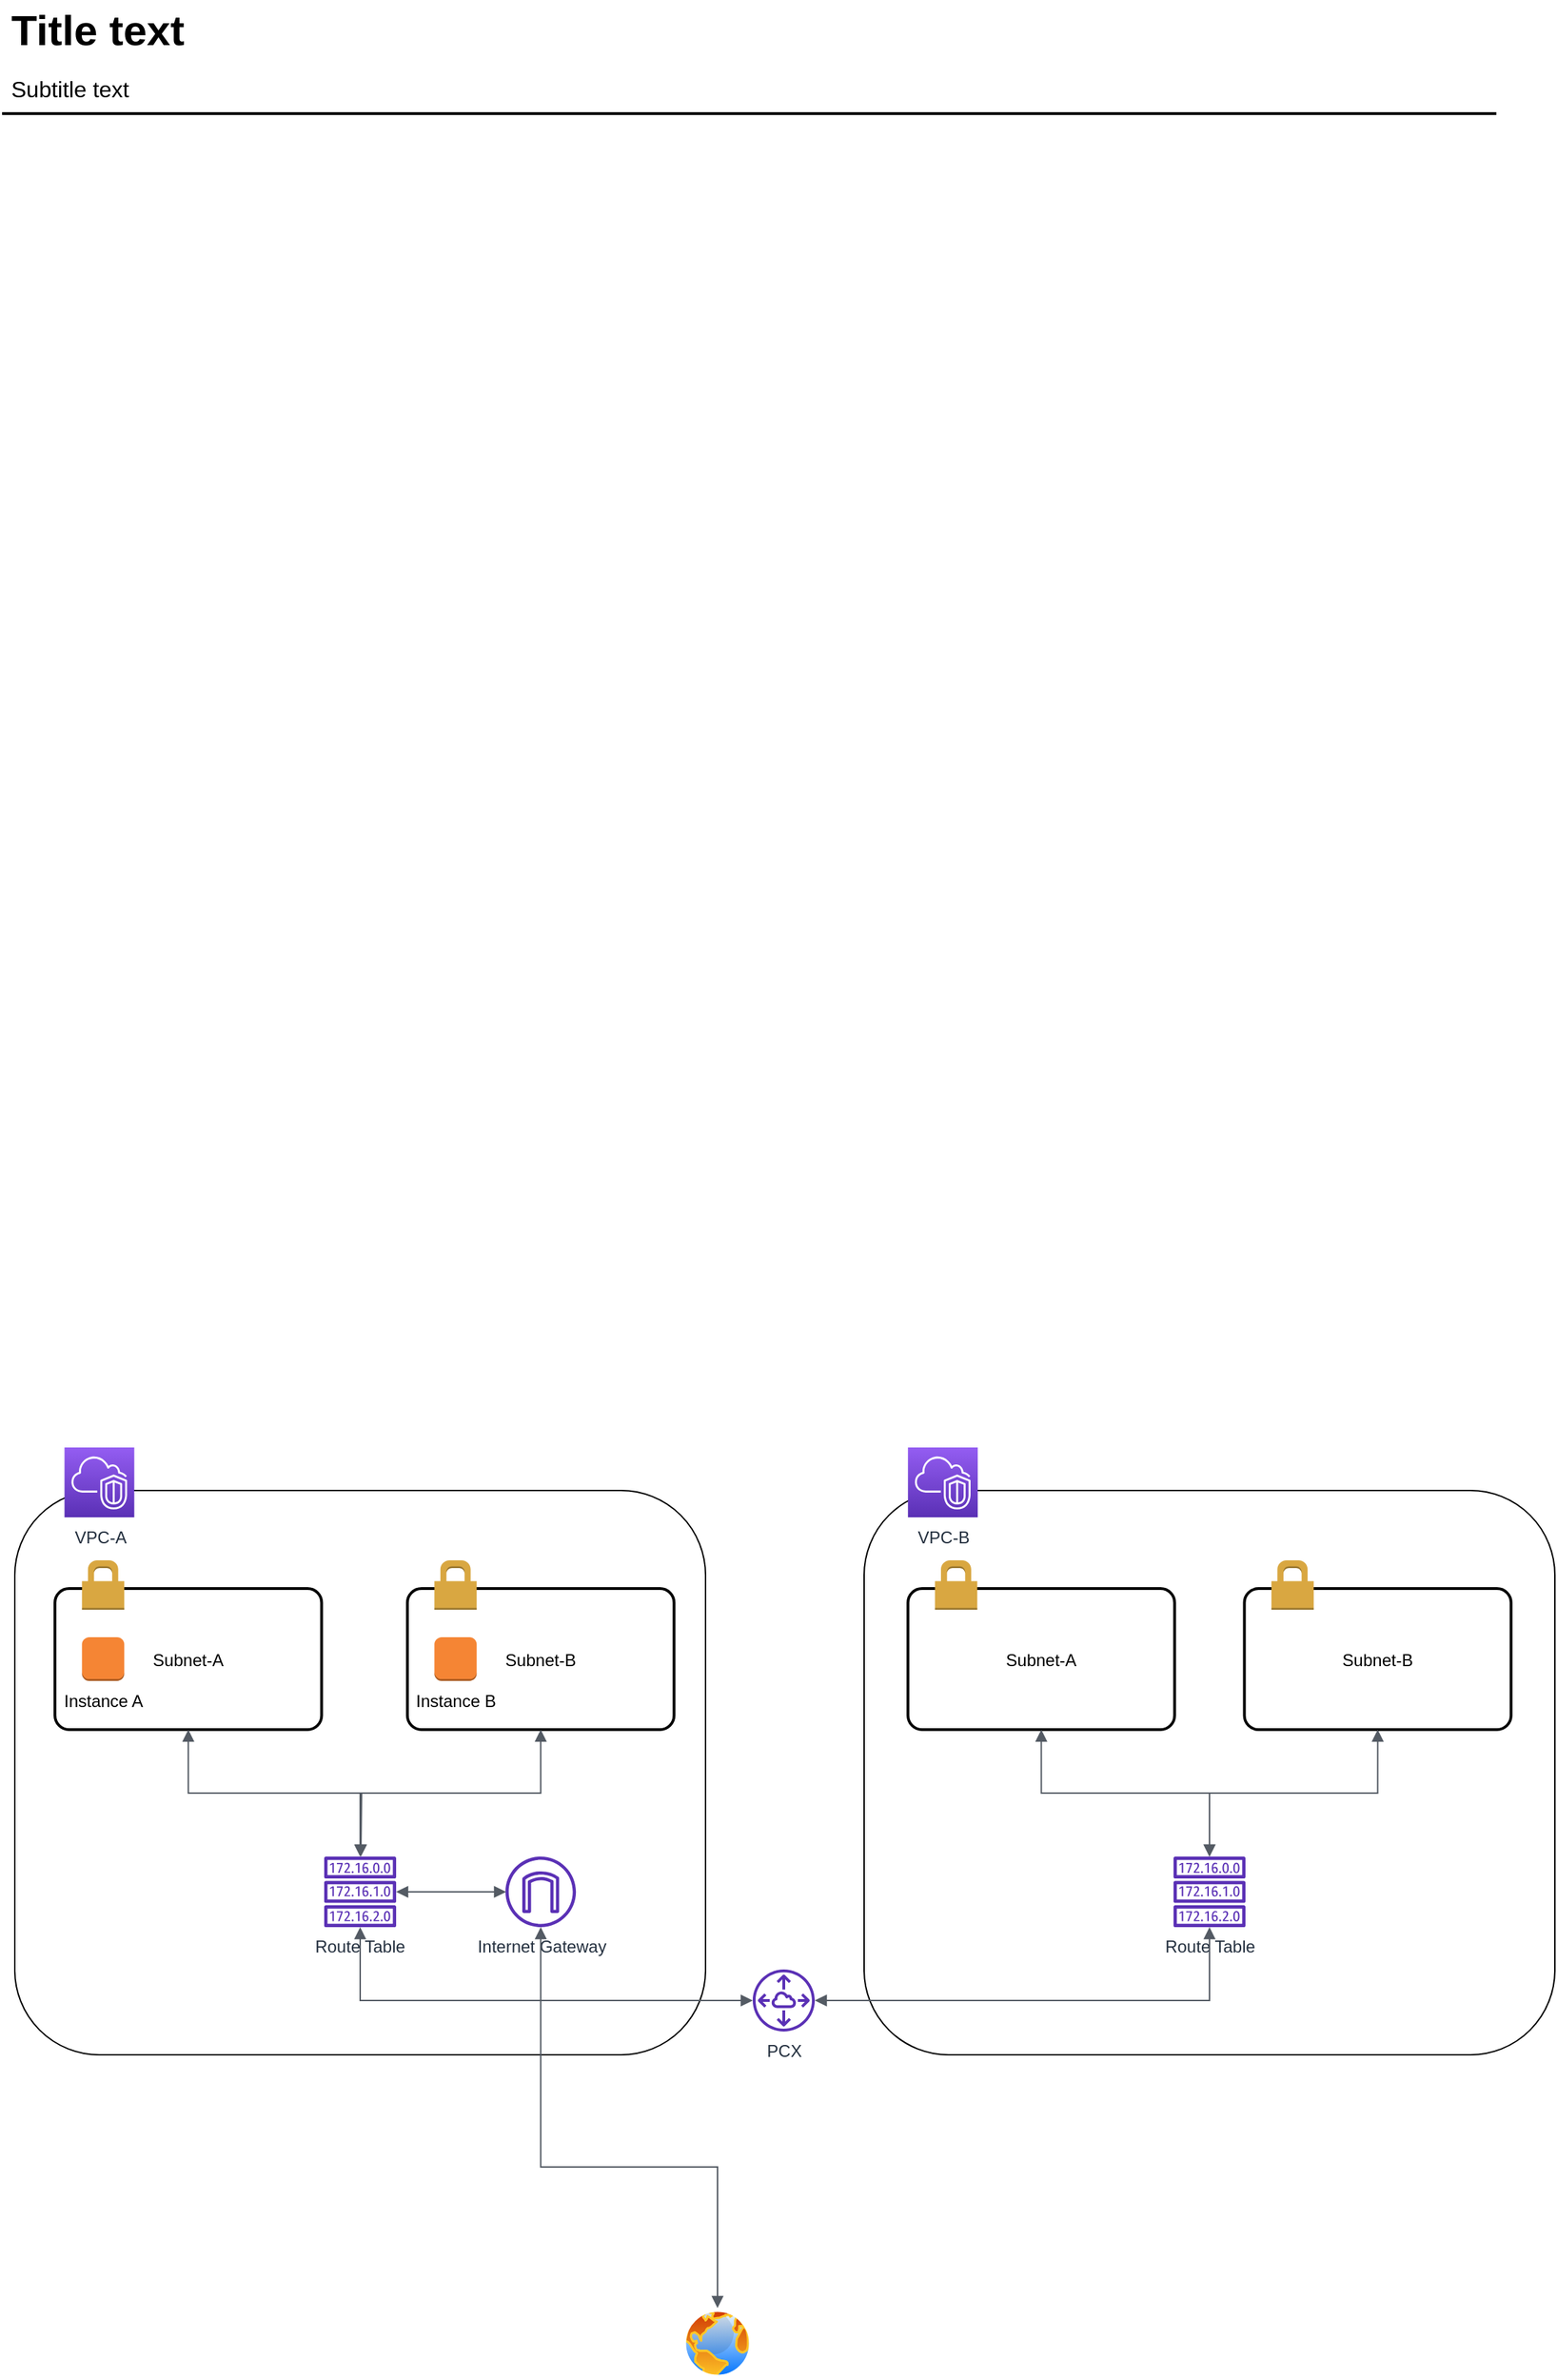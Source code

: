 <mxfile version="14.0.1" type="github">
  <diagram id="Ht1M8jgEwFfnCIfOTk4-" name="Page-1">
    <mxGraphModel dx="1149" dy="763" grid="1" gridSize="10" guides="1" tooltips="1" connect="1" arrows="1" fold="1" page="1" pageScale="1" pageWidth="1169" pageHeight="827" math="0" shadow="0">
      <root>
        <mxCell id="0" />
        <mxCell id="1" parent="0" />
        <mxCell id="-QjtrjUzRDEMRZ5MF8oH-47" value="Title text" style="text;html=1;resizable=0;points=[];autosize=1;align=left;verticalAlign=top;spacingTop=-4;fontSize=30;fontStyle=1" parent="1" vertex="1">
          <mxGeometry x="56.5" y="64.5" width="130" height="40" as="geometry" />
        </mxCell>
        <mxCell id="-QjtrjUzRDEMRZ5MF8oH-48" value="Subtitle text&lt;br style=&quot;font-size: 16px&quot;&gt;" style="text;html=1;resizable=0;points=[];autosize=1;align=left;verticalAlign=top;spacingTop=-4;fontSize=16;" parent="1" vertex="1">
          <mxGeometry x="56.5" y="114.5" width="100" height="20" as="geometry" />
        </mxCell>
        <mxCell id="SCVMTBWpLvtzJIhz15lM-1" value="" style="line;strokeWidth=2;html=1;fontSize=14;" parent="1" vertex="1">
          <mxGeometry x="52.5" y="139.5" width="1060" height="10" as="geometry" />
        </mxCell>
        <mxCell id="nUHHoWJeEu-Wo_ba1Ecn-3" value="" style="rounded=1;whiteSpace=wrap;html=1;" vertex="1" parent="1">
          <mxGeometry x="61.5" y="1120.5" width="490" height="400" as="geometry" />
        </mxCell>
        <mxCell id="nUHHoWJeEu-Wo_ba1Ecn-4" value="VPC-A" style="outlineConnect=0;fontColor=#232F3E;gradientColor=#945DF2;gradientDirection=north;fillColor=#5A30B5;strokeColor=#ffffff;dashed=0;verticalLabelPosition=bottom;verticalAlign=top;align=center;html=1;fontSize=12;fontStyle=0;aspect=fixed;shape=mxgraph.aws4.resourceIcon;resIcon=mxgraph.aws4.vpc;" vertex="1" parent="1">
          <mxGeometry x="96.75" y="1090" width="49.5" height="49.5" as="geometry" />
        </mxCell>
        <mxCell id="nUHHoWJeEu-Wo_ba1Ecn-6" value="Route Table" style="outlineConnect=0;fontColor=#232F3E;gradientColor=none;fillColor=#5A30B5;strokeColor=none;dashed=0;verticalLabelPosition=bottom;verticalAlign=top;align=center;html=1;fontSize=12;fontStyle=0;aspect=fixed;pointerEvents=1;shape=mxgraph.aws4.route_table;" vertex="1" parent="1">
          <mxGeometry x="280.84" y="1380" width="51.32" height="50" as="geometry" />
        </mxCell>
        <mxCell id="nUHHoWJeEu-Wo_ba1Ecn-7" value="&lt;div&gt;Internet Gateway&lt;/div&gt;" style="outlineConnect=0;fontColor=#232F3E;gradientColor=none;fillColor=#5A30B5;strokeColor=none;dashed=0;verticalLabelPosition=bottom;verticalAlign=top;align=center;html=1;fontSize=12;fontStyle=0;aspect=fixed;pointerEvents=1;shape=mxgraph.aws4.internet_gateway;" vertex="1" parent="1">
          <mxGeometry x="409.58" y="1380" width="50" height="50" as="geometry" />
        </mxCell>
        <mxCell id="nUHHoWJeEu-Wo_ba1Ecn-8" value="PCX" style="outlineConnect=0;fontColor=#232F3E;gradientColor=none;fillColor=#5A30B5;strokeColor=none;dashed=0;verticalLabelPosition=bottom;verticalAlign=top;align=center;html=1;fontSize=12;fontStyle=0;aspect=fixed;pointerEvents=1;shape=mxgraph.aws4.peering;" vertex="1" parent="1">
          <mxGeometry x="585" y="1460" width="44" height="44" as="geometry" />
        </mxCell>
        <mxCell id="nUHHoWJeEu-Wo_ba1Ecn-9" value="" style="rounded=1;whiteSpace=wrap;html=1;" vertex="1" parent="1">
          <mxGeometry x="664" y="1120.5" width="490" height="400" as="geometry" />
        </mxCell>
        <mxCell id="nUHHoWJeEu-Wo_ba1Ecn-10" value="VPC-B" style="outlineConnect=0;fontColor=#232F3E;gradientColor=#945DF2;gradientDirection=north;fillColor=#5A30B5;strokeColor=#ffffff;dashed=0;verticalLabelPosition=bottom;verticalAlign=top;align=center;html=1;fontSize=12;fontStyle=0;aspect=fixed;shape=mxgraph.aws4.resourceIcon;resIcon=mxgraph.aws4.vpc;" vertex="1" parent="1">
          <mxGeometry x="695.09" y="1090" width="49.5" height="49.5" as="geometry" />
        </mxCell>
        <mxCell id="nUHHoWJeEu-Wo_ba1Ecn-14" value="" style="group" vertex="1" connectable="0" parent="1">
          <mxGeometry x="90" y="1170" width="189.16" height="120" as="geometry" />
        </mxCell>
        <mxCell id="nUHHoWJeEu-Wo_ba1Ecn-11" value="Subnet-A" style="rounded=1;arcSize=10;dashed=0;fillColor=none;gradientColor=none;strokeWidth=2;" vertex="1" parent="nUHHoWJeEu-Wo_ba1Ecn-14">
          <mxGeometry y="20" width="189.16" height="100" as="geometry" />
        </mxCell>
        <mxCell id="nUHHoWJeEu-Wo_ba1Ecn-12" value="" style="dashed=0;html=1;shape=mxgraph.aws3.permissions;fillColor=#D9A741;gradientColor=none;dashed=0;" vertex="1" parent="nUHHoWJeEu-Wo_ba1Ecn-14">
          <mxGeometry x="19.16" width="30" height="35" as="geometry" />
        </mxCell>
        <mxCell id="nUHHoWJeEu-Wo_ba1Ecn-41" value="Instance A" style="outlineConnect=0;dashed=0;verticalLabelPosition=bottom;verticalAlign=top;align=center;html=1;shape=mxgraph.aws3.instance;fillColor=#F58534;gradientColor=none;" vertex="1" parent="nUHHoWJeEu-Wo_ba1Ecn-14">
          <mxGeometry x="19.16" y="54.5" width="30" height="31" as="geometry" />
        </mxCell>
        <mxCell id="nUHHoWJeEu-Wo_ba1Ecn-16" value="" style="group" vertex="1" connectable="0" parent="1">
          <mxGeometry x="340" y="1170" width="189.16" height="120" as="geometry" />
        </mxCell>
        <mxCell id="nUHHoWJeEu-Wo_ba1Ecn-17" value="Subnet-B" style="rounded=1;arcSize=10;dashed=0;fillColor=none;gradientColor=none;strokeWidth=2;" vertex="1" parent="nUHHoWJeEu-Wo_ba1Ecn-16">
          <mxGeometry y="20" width="189.16" height="100" as="geometry" />
        </mxCell>
        <mxCell id="nUHHoWJeEu-Wo_ba1Ecn-18" value="" style="dashed=0;html=1;shape=mxgraph.aws3.permissions;fillColor=#D9A741;gradientColor=none;dashed=0;" vertex="1" parent="nUHHoWJeEu-Wo_ba1Ecn-16">
          <mxGeometry x="19.16" width="30" height="35" as="geometry" />
        </mxCell>
        <mxCell id="nUHHoWJeEu-Wo_ba1Ecn-40" value="Instance B" style="outlineConnect=0;dashed=0;verticalLabelPosition=bottom;verticalAlign=top;align=center;html=1;shape=mxgraph.aws3.instance;fillColor=#F58534;gradientColor=none;" vertex="1" parent="nUHHoWJeEu-Wo_ba1Ecn-16">
          <mxGeometry x="19.16" y="54.5" width="30" height="31" as="geometry" />
        </mxCell>
        <mxCell id="nUHHoWJeEu-Wo_ba1Ecn-19" value="" style="group" vertex="1" connectable="0" parent="1">
          <mxGeometry x="695.09" y="1170" width="189.16" height="120" as="geometry" />
        </mxCell>
        <mxCell id="nUHHoWJeEu-Wo_ba1Ecn-20" value="Subnet-A" style="rounded=1;arcSize=10;dashed=0;fillColor=none;gradientColor=none;strokeWidth=2;" vertex="1" parent="nUHHoWJeEu-Wo_ba1Ecn-19">
          <mxGeometry y="20" width="189.16" height="100" as="geometry" />
        </mxCell>
        <mxCell id="nUHHoWJeEu-Wo_ba1Ecn-21" value="" style="dashed=0;html=1;shape=mxgraph.aws3.permissions;fillColor=#D9A741;gradientColor=none;dashed=0;" vertex="1" parent="nUHHoWJeEu-Wo_ba1Ecn-19">
          <mxGeometry x="19.16" width="30" height="35" as="geometry" />
        </mxCell>
        <mxCell id="nUHHoWJeEu-Wo_ba1Ecn-22" value="" style="group" vertex="1" connectable="0" parent="1">
          <mxGeometry x="933.75" y="1170" width="189.16" height="120" as="geometry" />
        </mxCell>
        <mxCell id="nUHHoWJeEu-Wo_ba1Ecn-23" value="Subnet-B" style="rounded=1;arcSize=10;dashed=0;fillColor=none;gradientColor=none;strokeWidth=2;" vertex="1" parent="nUHHoWJeEu-Wo_ba1Ecn-22">
          <mxGeometry y="20" width="189.16" height="100" as="geometry" />
        </mxCell>
        <mxCell id="nUHHoWJeEu-Wo_ba1Ecn-24" value="" style="dashed=0;html=1;shape=mxgraph.aws3.permissions;fillColor=#D9A741;gradientColor=none;dashed=0;" vertex="1" parent="nUHHoWJeEu-Wo_ba1Ecn-22">
          <mxGeometry x="19.16" width="30" height="35" as="geometry" />
        </mxCell>
        <mxCell id="nUHHoWJeEu-Wo_ba1Ecn-28" value="" style="edgeStyle=orthogonalEdgeStyle;html=1;endArrow=block;elbow=vertical;startArrow=block;startFill=1;endFill=1;strokeColor=#545B64;rounded=0;exitX=0.5;exitY=1;exitDx=0;exitDy=0;" edge="1" parent="1" source="nUHHoWJeEu-Wo_ba1Ecn-11" target="nUHHoWJeEu-Wo_ba1Ecn-6">
          <mxGeometry width="100" relative="1" as="geometry">
            <mxPoint x="550" y="1210" as="sourcePoint" />
            <mxPoint x="650" y="1210" as="targetPoint" />
          </mxGeometry>
        </mxCell>
        <mxCell id="nUHHoWJeEu-Wo_ba1Ecn-29" value="" style="edgeStyle=orthogonalEdgeStyle;html=1;endArrow=block;elbow=vertical;startArrow=block;startFill=1;endFill=1;strokeColor=#545B64;rounded=0;exitX=0.5;exitY=1;exitDx=0;exitDy=0;" edge="1" parent="1" source="nUHHoWJeEu-Wo_ba1Ecn-17">
          <mxGeometry width="100" relative="1" as="geometry">
            <mxPoint x="184.58" y="1290" as="sourcePoint" />
            <mxPoint x="307" y="1380" as="targetPoint" />
          </mxGeometry>
        </mxCell>
        <mxCell id="nUHHoWJeEu-Wo_ba1Ecn-30" value="" style="edgeStyle=orthogonalEdgeStyle;html=1;endArrow=block;elbow=vertical;startArrow=block;startFill=1;endFill=1;strokeColor=#545B64;rounded=0;" edge="1" parent="1" source="nUHHoWJeEu-Wo_ba1Ecn-6">
          <mxGeometry width="100" relative="1" as="geometry">
            <mxPoint x="550" y="1300" as="sourcePoint" />
            <mxPoint x="410" y="1405" as="targetPoint" />
          </mxGeometry>
        </mxCell>
        <mxCell id="nUHHoWJeEu-Wo_ba1Ecn-31" value="" style="aspect=fixed;perimeter=ellipsePerimeter;html=1;align=center;shadow=0;dashed=0;spacingTop=3;image;image=img/lib/active_directory/internet_globe.svg;" vertex="1" parent="1">
          <mxGeometry x="535" y="1700" width="50" height="50" as="geometry" />
        </mxCell>
        <mxCell id="nUHHoWJeEu-Wo_ba1Ecn-32" value="" style="edgeStyle=orthogonalEdgeStyle;html=1;endArrow=block;elbow=vertical;startArrow=block;startFill=1;endFill=1;strokeColor=#545B64;rounded=0;entryX=0.5;entryY=0;entryDx=0;entryDy=0;" edge="1" parent="1" source="nUHHoWJeEu-Wo_ba1Ecn-7" target="nUHHoWJeEu-Wo_ba1Ecn-31">
          <mxGeometry width="100" relative="1" as="geometry">
            <mxPoint x="420" y="1640" as="sourcePoint" />
            <mxPoint x="560" y="1650" as="targetPoint" />
            <Array as="points">
              <mxPoint x="435" y="1600" />
              <mxPoint x="560" y="1600" />
            </Array>
          </mxGeometry>
        </mxCell>
        <mxCell id="nUHHoWJeEu-Wo_ba1Ecn-34" value="" style="edgeStyle=orthogonalEdgeStyle;html=1;endArrow=block;elbow=vertical;startArrow=block;startFill=1;endFill=1;strokeColor=#545B64;rounded=0;" edge="1" parent="1" source="nUHHoWJeEu-Wo_ba1Ecn-6" target="nUHHoWJeEu-Wo_ba1Ecn-8">
          <mxGeometry width="100" relative="1" as="geometry">
            <mxPoint x="250" y="1650" as="sourcePoint" />
            <mxPoint x="650" y="1480" as="targetPoint" />
            <Array as="points">
              <mxPoint x="307" y="1482" />
            </Array>
          </mxGeometry>
        </mxCell>
        <mxCell id="nUHHoWJeEu-Wo_ba1Ecn-35" value="Route Table" style="outlineConnect=0;fontColor=#232F3E;gradientColor=none;fillColor=#5A30B5;strokeColor=none;dashed=0;verticalLabelPosition=bottom;verticalAlign=top;align=center;html=1;fontSize=12;fontStyle=0;aspect=fixed;pointerEvents=1;shape=mxgraph.aws4.route_table;" vertex="1" parent="1">
          <mxGeometry x="883.34" y="1380" width="51.32" height="50" as="geometry" />
        </mxCell>
        <mxCell id="nUHHoWJeEu-Wo_ba1Ecn-36" value="" style="edgeStyle=orthogonalEdgeStyle;html=1;endArrow=block;elbow=vertical;startArrow=block;startFill=1;endFill=1;strokeColor=#545B64;rounded=0;" edge="1" parent="1" source="nUHHoWJeEu-Wo_ba1Ecn-8" target="nUHHoWJeEu-Wo_ba1Ecn-35">
          <mxGeometry width="100" relative="1" as="geometry">
            <mxPoint x="630" y="1480" as="sourcePoint" />
            <mxPoint x="650" y="1480" as="targetPoint" />
          </mxGeometry>
        </mxCell>
        <mxCell id="nUHHoWJeEu-Wo_ba1Ecn-38" value="" style="edgeStyle=orthogonalEdgeStyle;html=1;endArrow=block;elbow=vertical;startArrow=block;startFill=1;endFill=1;strokeColor=#545B64;rounded=0;entryX=0.5;entryY=1;entryDx=0;entryDy=0;" edge="1" parent="1" source="nUHHoWJeEu-Wo_ba1Ecn-35" target="nUHHoWJeEu-Wo_ba1Ecn-20">
          <mxGeometry width="100" relative="1" as="geometry">
            <mxPoint x="550" y="1480" as="sourcePoint" />
            <mxPoint x="650" y="1480" as="targetPoint" />
          </mxGeometry>
        </mxCell>
        <mxCell id="nUHHoWJeEu-Wo_ba1Ecn-39" value="" style="edgeStyle=orthogonalEdgeStyle;html=1;endArrow=block;elbow=vertical;startArrow=block;startFill=1;endFill=1;strokeColor=#545B64;rounded=0;entryX=0.5;entryY=1;entryDx=0;entryDy=0;" edge="1" parent="1" source="nUHHoWJeEu-Wo_ba1Ecn-35" target="nUHHoWJeEu-Wo_ba1Ecn-23">
          <mxGeometry width="100" relative="1" as="geometry">
            <mxPoint x="909" y="1380" as="sourcePoint" />
            <mxPoint x="789.67" y="1290" as="targetPoint" />
          </mxGeometry>
        </mxCell>
      </root>
    </mxGraphModel>
  </diagram>
</mxfile>
